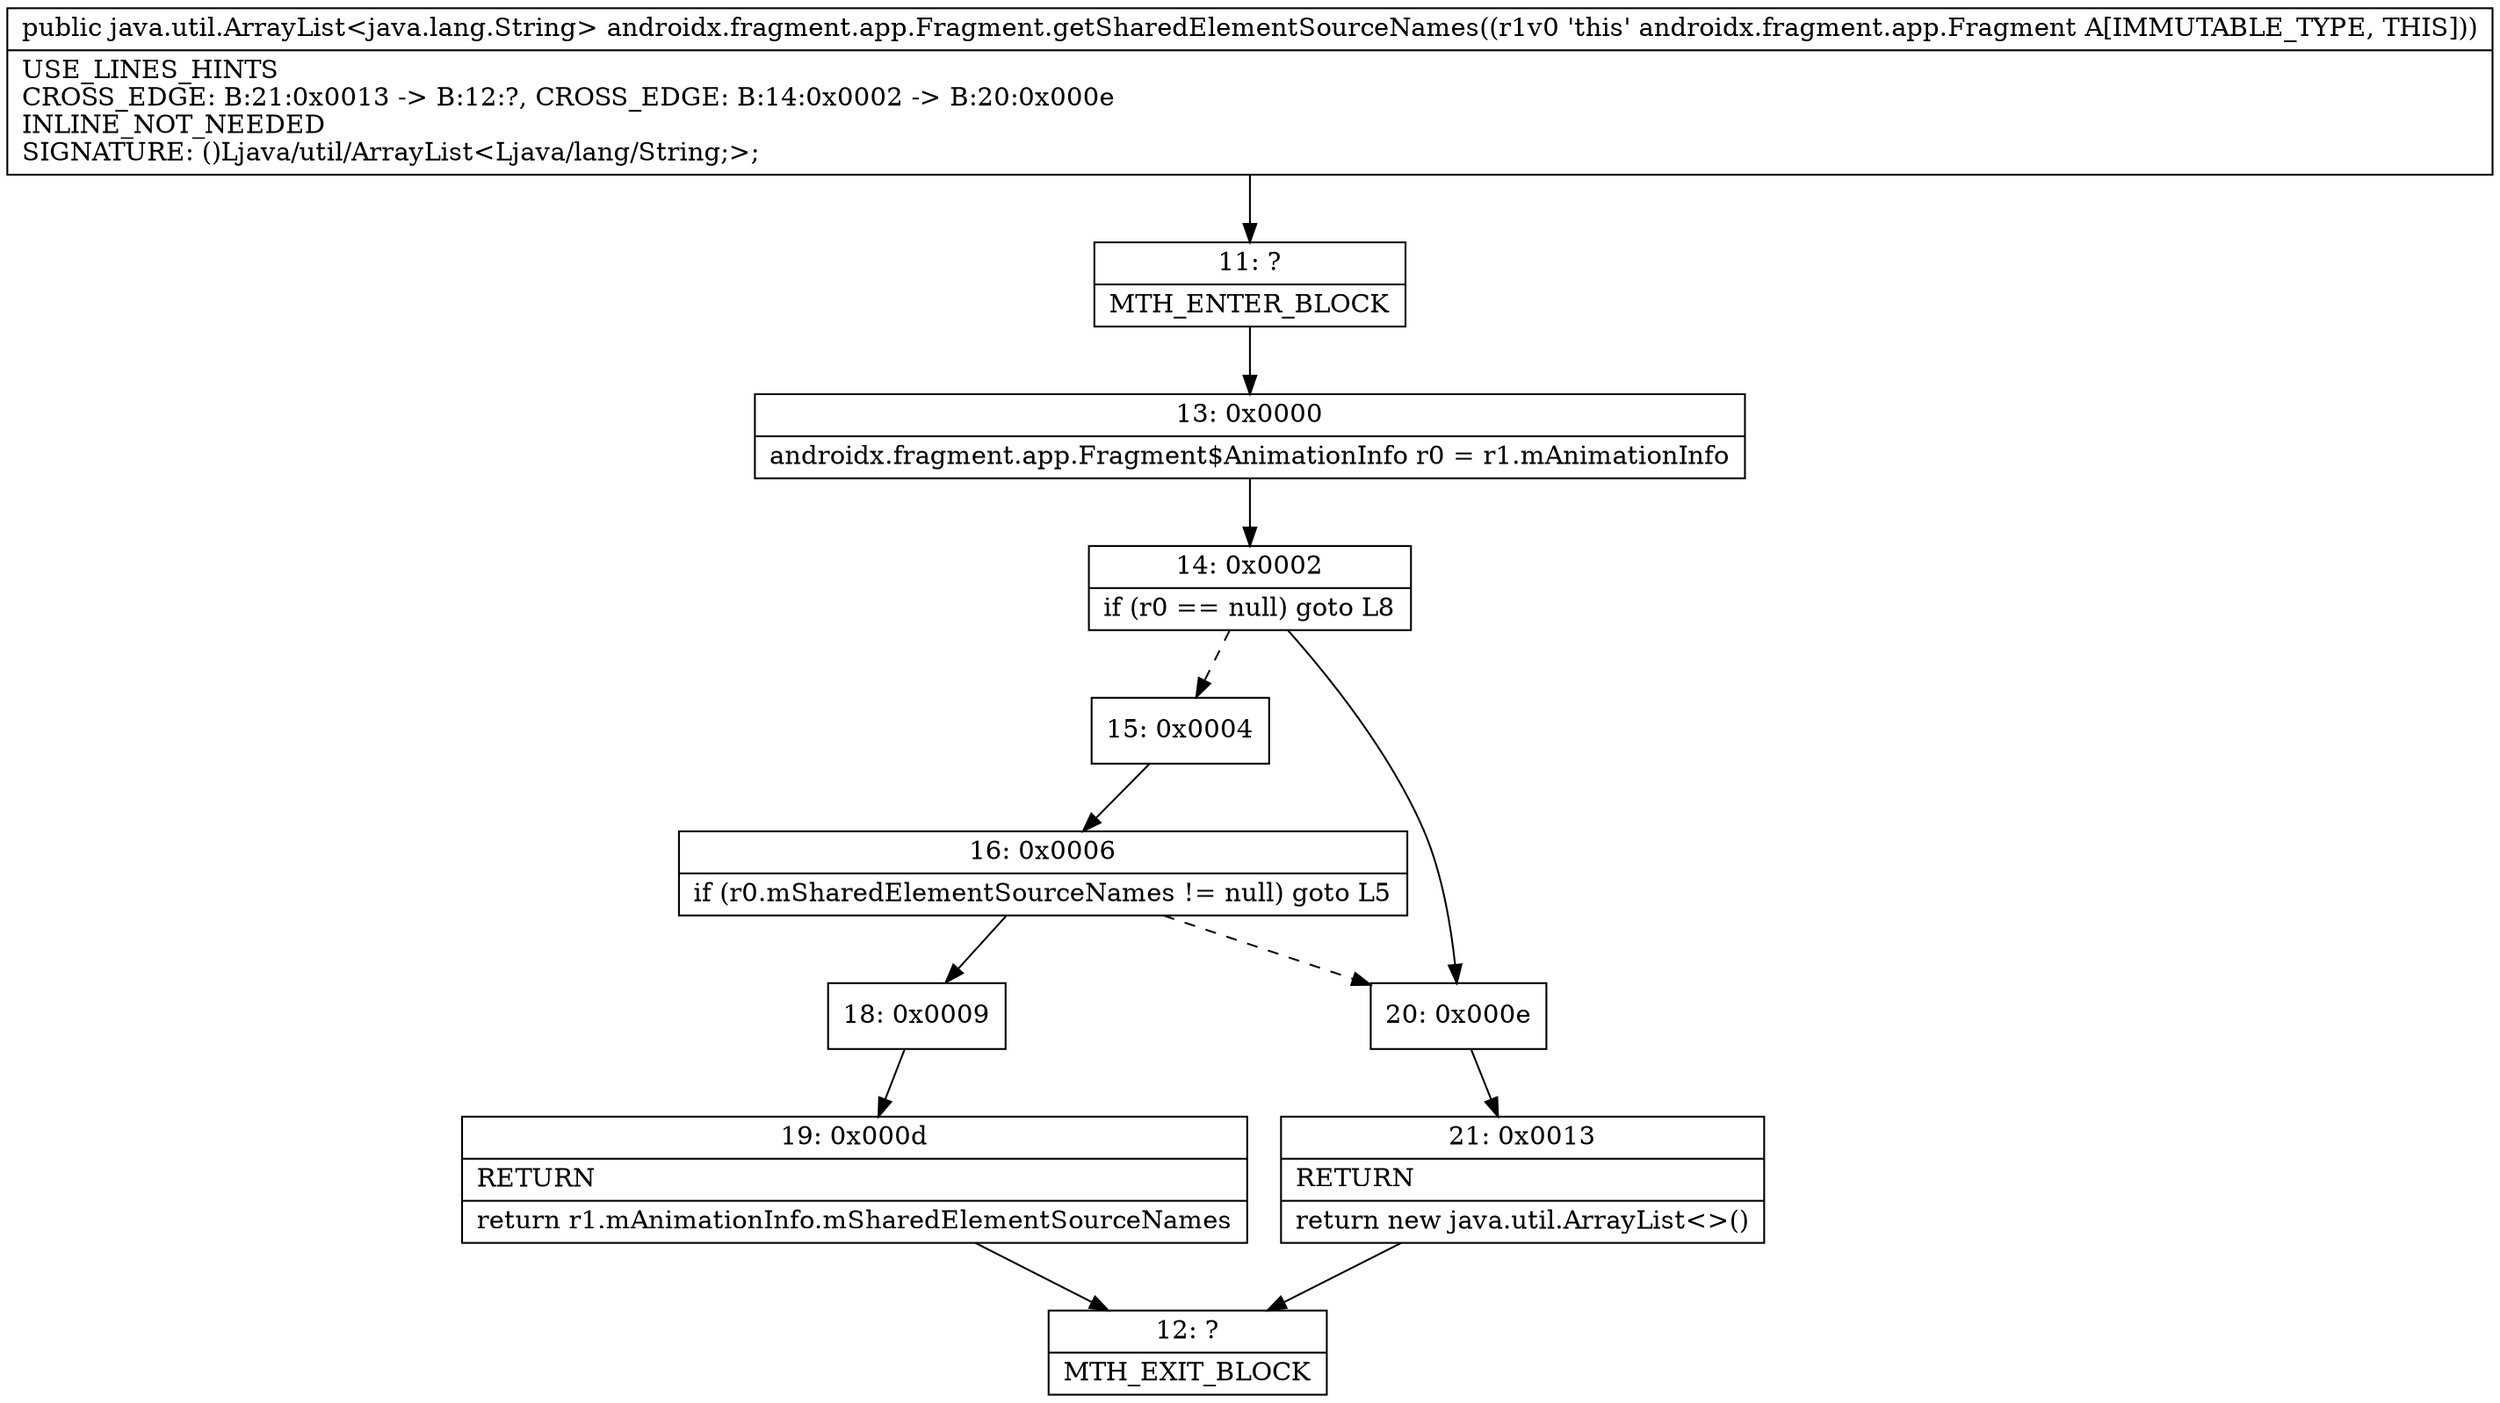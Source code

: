 digraph "CFG forandroidx.fragment.app.Fragment.getSharedElementSourceNames()Ljava\/util\/ArrayList;" {
Node_11 [shape=record,label="{11\:\ ?|MTH_ENTER_BLOCK\l}"];
Node_13 [shape=record,label="{13\:\ 0x0000|androidx.fragment.app.Fragment$AnimationInfo r0 = r1.mAnimationInfo\l}"];
Node_14 [shape=record,label="{14\:\ 0x0002|if (r0 == null) goto L8\l}"];
Node_15 [shape=record,label="{15\:\ 0x0004}"];
Node_16 [shape=record,label="{16\:\ 0x0006|if (r0.mSharedElementSourceNames != null) goto L5\l}"];
Node_18 [shape=record,label="{18\:\ 0x0009}"];
Node_19 [shape=record,label="{19\:\ 0x000d|RETURN\l|return r1.mAnimationInfo.mSharedElementSourceNames\l}"];
Node_12 [shape=record,label="{12\:\ ?|MTH_EXIT_BLOCK\l}"];
Node_20 [shape=record,label="{20\:\ 0x000e}"];
Node_21 [shape=record,label="{21\:\ 0x0013|RETURN\l|return new java.util.ArrayList\<\>()\l}"];
MethodNode[shape=record,label="{public java.util.ArrayList\<java.lang.String\> androidx.fragment.app.Fragment.getSharedElementSourceNames((r1v0 'this' androidx.fragment.app.Fragment A[IMMUTABLE_TYPE, THIS]))  | USE_LINES_HINTS\lCROSS_EDGE: B:21:0x0013 \-\> B:12:?, CROSS_EDGE: B:14:0x0002 \-\> B:20:0x000e\lINLINE_NOT_NEEDED\lSIGNATURE: ()Ljava\/util\/ArrayList\<Ljava\/lang\/String;\>;\l}"];
MethodNode -> Node_11;Node_11 -> Node_13;
Node_13 -> Node_14;
Node_14 -> Node_15[style=dashed];
Node_14 -> Node_20;
Node_15 -> Node_16;
Node_16 -> Node_18;
Node_16 -> Node_20[style=dashed];
Node_18 -> Node_19;
Node_19 -> Node_12;
Node_20 -> Node_21;
Node_21 -> Node_12;
}

